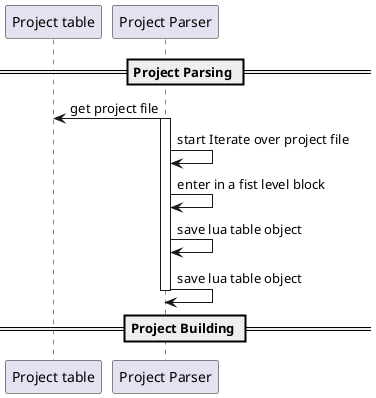 @startuml

== Project Parsing ==

"Project table" <- "Project Parser" : get project file
activate "Project Parser"

"Project Parser" -> "Project Parser" : start Iterate over project file
"Project Parser" -> "Project Parser" : enter in a fist level block
"Project Parser" -> "Project Parser" : save lua table object
"Project Parser" -> "Project Parser" : save lua table object

deactivate "Project Parser"

== Project Building ==



@enduml
